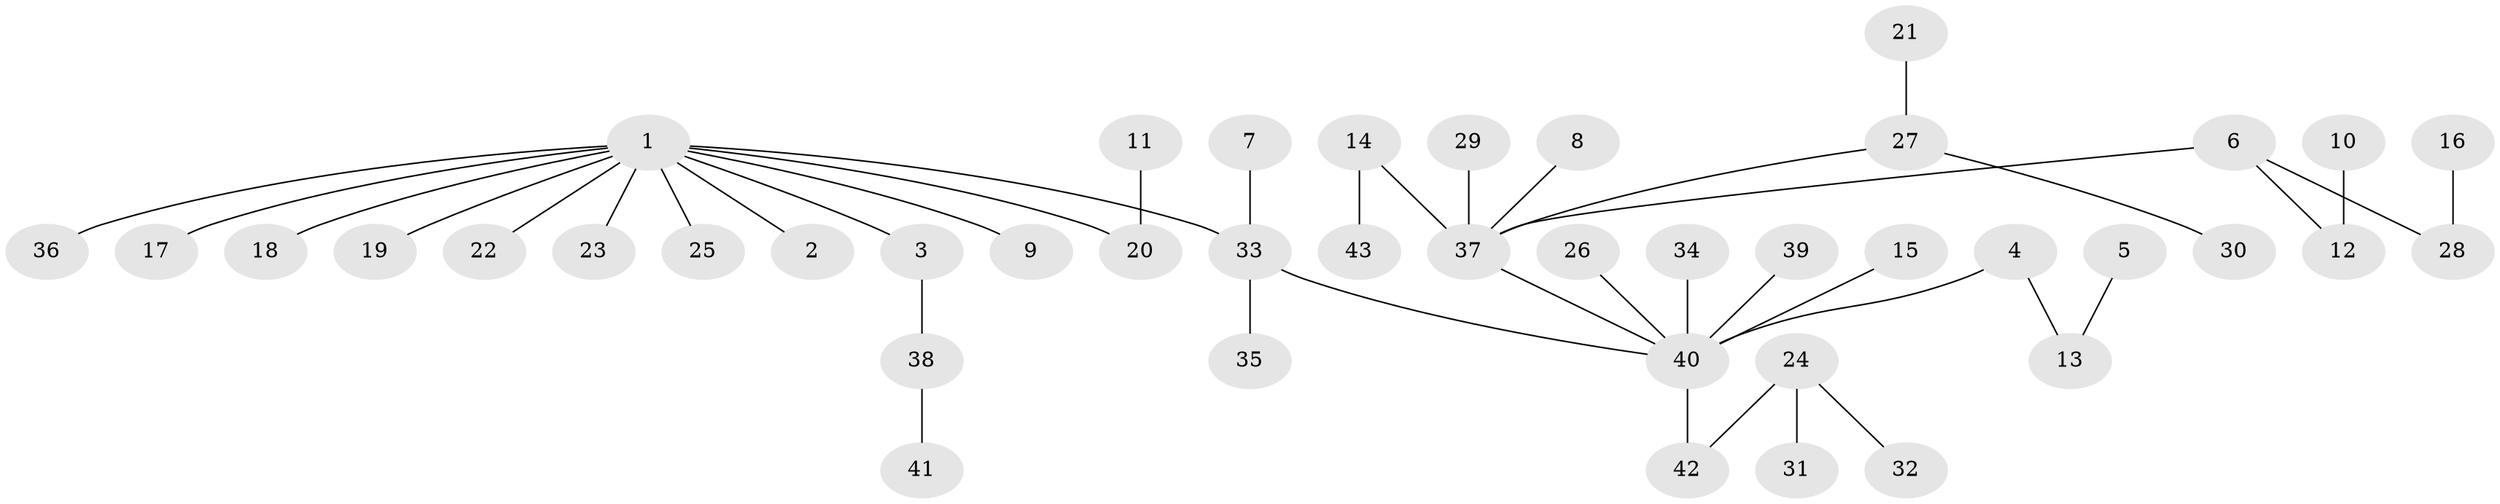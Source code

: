 // original degree distribution, {8: 0.011627906976744186, 3: 0.16279069767441862, 6: 0.011627906976744186, 7: 0.011627906976744186, 2: 0.27906976744186046, 5: 0.023255813953488372, 4: 0.023255813953488372, 1: 0.47674418604651164}
// Generated by graph-tools (version 1.1) at 2025/26/03/09/25 03:26:32]
// undirected, 43 vertices, 42 edges
graph export_dot {
graph [start="1"]
  node [color=gray90,style=filled];
  1;
  2;
  3;
  4;
  5;
  6;
  7;
  8;
  9;
  10;
  11;
  12;
  13;
  14;
  15;
  16;
  17;
  18;
  19;
  20;
  21;
  22;
  23;
  24;
  25;
  26;
  27;
  28;
  29;
  30;
  31;
  32;
  33;
  34;
  35;
  36;
  37;
  38;
  39;
  40;
  41;
  42;
  43;
  1 -- 2 [weight=1.0];
  1 -- 3 [weight=1.0];
  1 -- 9 [weight=1.0];
  1 -- 17 [weight=1.0];
  1 -- 18 [weight=1.0];
  1 -- 19 [weight=1.0];
  1 -- 20 [weight=1.0];
  1 -- 22 [weight=1.0];
  1 -- 23 [weight=1.0];
  1 -- 25 [weight=1.0];
  1 -- 33 [weight=1.0];
  1 -- 36 [weight=1.0];
  3 -- 38 [weight=1.0];
  4 -- 13 [weight=1.0];
  4 -- 40 [weight=1.0];
  5 -- 13 [weight=1.0];
  6 -- 12 [weight=1.0];
  6 -- 28 [weight=1.0];
  6 -- 37 [weight=1.0];
  7 -- 33 [weight=1.0];
  8 -- 37 [weight=1.0];
  10 -- 12 [weight=1.0];
  11 -- 20 [weight=1.0];
  14 -- 37 [weight=1.0];
  14 -- 43 [weight=1.0];
  15 -- 40 [weight=1.0];
  16 -- 28 [weight=1.0];
  21 -- 27 [weight=1.0];
  24 -- 31 [weight=1.0];
  24 -- 32 [weight=1.0];
  24 -- 42 [weight=1.0];
  26 -- 40 [weight=1.0];
  27 -- 30 [weight=1.0];
  27 -- 37 [weight=1.0];
  29 -- 37 [weight=1.0];
  33 -- 35 [weight=1.0];
  33 -- 40 [weight=1.0];
  34 -- 40 [weight=1.0];
  37 -- 40 [weight=1.0];
  38 -- 41 [weight=1.0];
  39 -- 40 [weight=1.0];
  40 -- 42 [weight=1.0];
}
